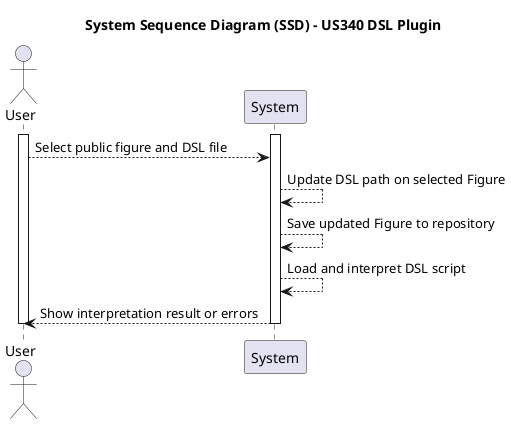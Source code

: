 @startuml
actor "User" as User
participant "System" as System
title System Sequence Diagram (SSD) - US340 DSL Plugin

activate User
activate System

User --> System : Select public figure and DSL file
System --> System : Update DSL path on selected Figure
System --> System : Save updated Figure to repository
System --> System : Load and interpret DSL script
System --> User : Show interpretation result or errors

deactivate System
deactivate User
@enduml